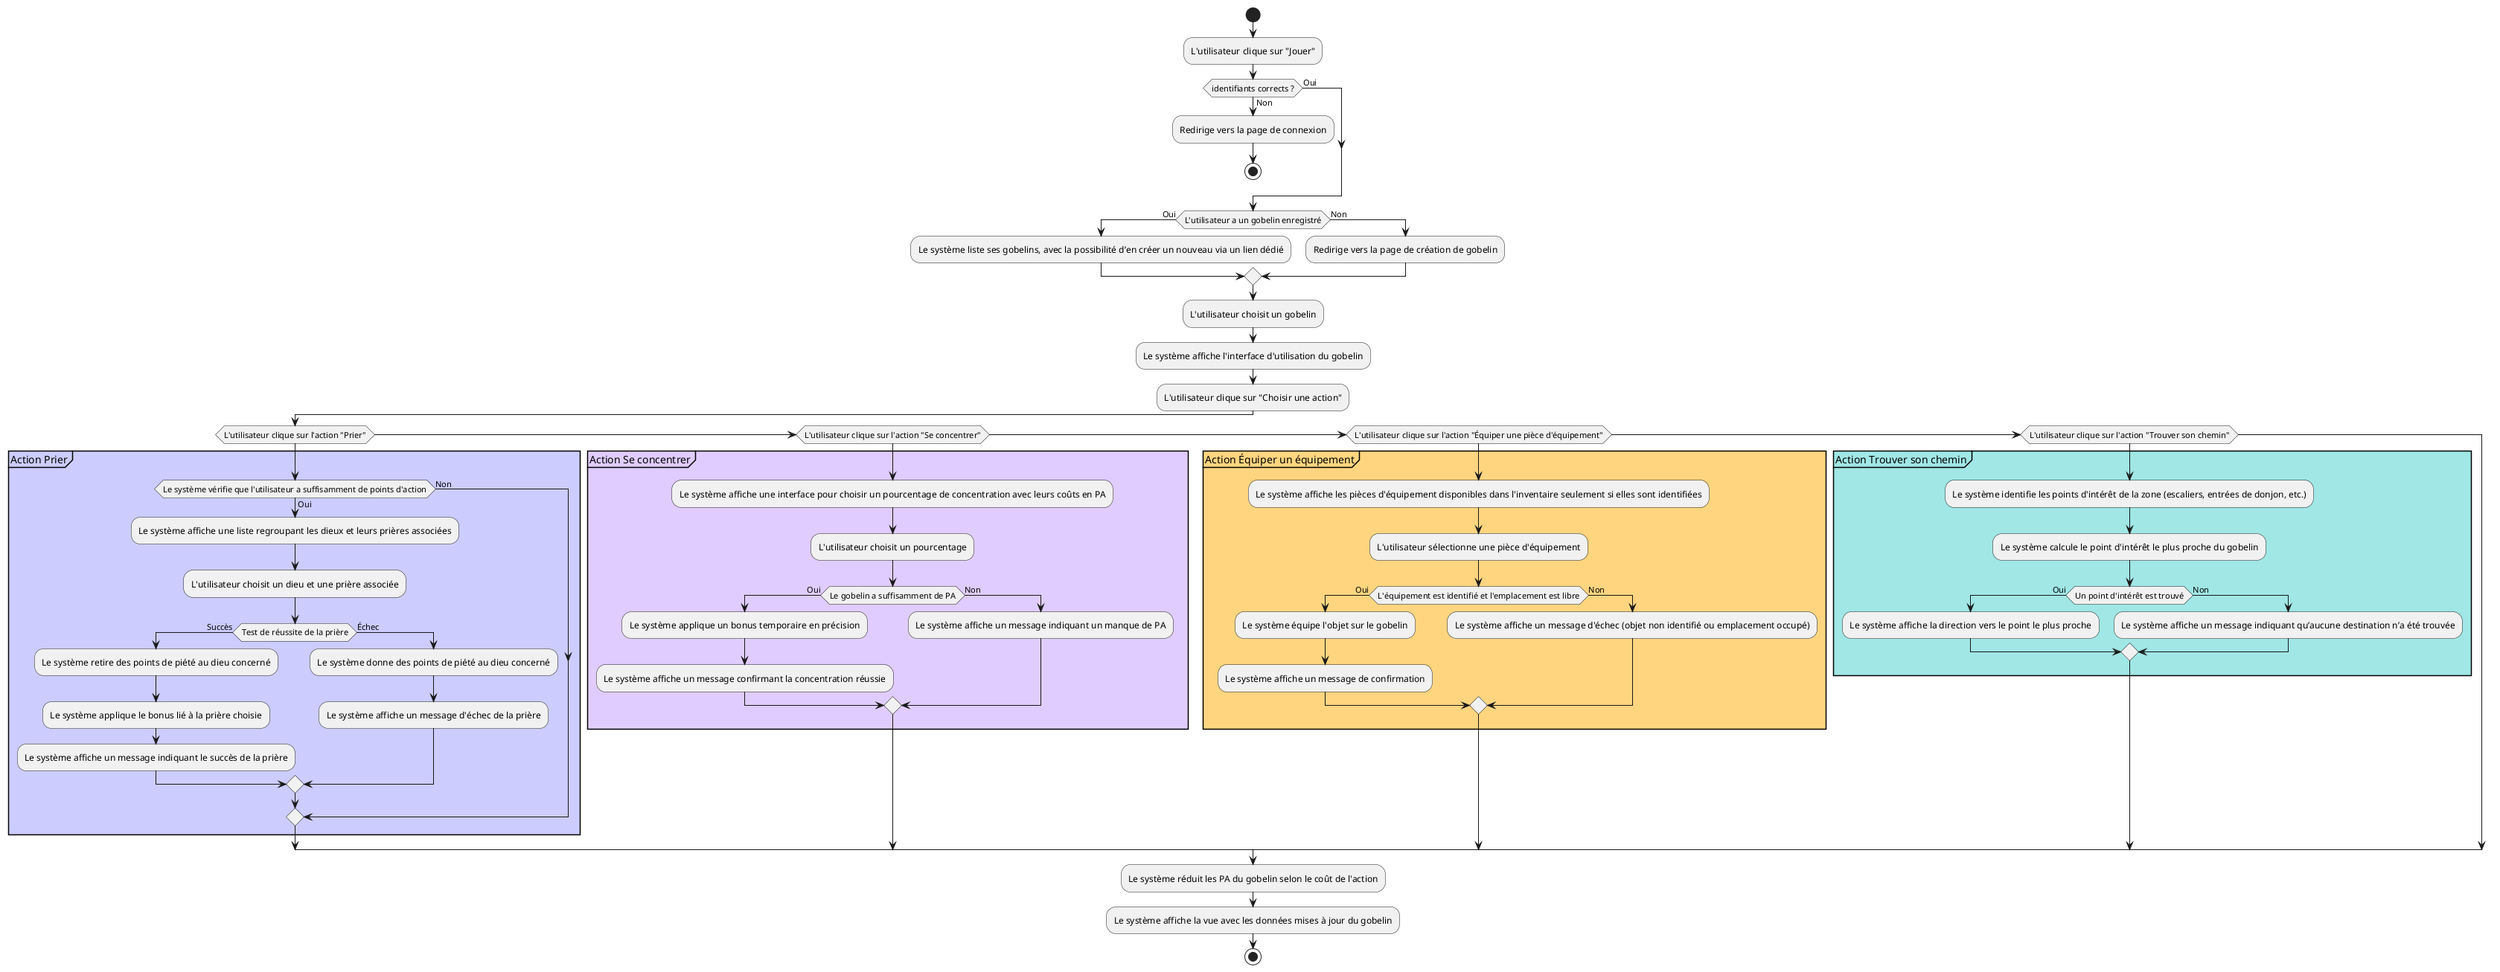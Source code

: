@startuml action_gobelin2

start

:L'utilisateur clique sur "Jouer";

if (identifiants corrects ?) then (Oui)

else (Non)
    :Redirige vers la page de connexion;
    stop
endif

if (L'utilisateur a un gobelin enregistré) then (Oui)
    :Le système liste ses gobelins, avec la possibilité d’en créer un nouveau via un lien dédié;

else (Non)
    :Redirige vers la page de création de gobelin;
endif

:L'utilisateur choisit un gobelin;

:Le système affiche l'interface d'utilisation du gobelin;

:L'utilisateur clique sur "Choisir une action";

    
if (L'utilisateur clique sur l'action "Prier")
    partition #CCCCFF "Action Prier" {
    if (Le système vérifie que l'utilisateur a suffisamment de points d'action) then (Oui)
        :Le système affiche une liste regroupant les dieux et leurs prières associées;
        :L'utilisateur choisit un dieu et une prière associée;

        if (Test de réussite de la prière) then (Succès)
            :Le système retire des points de piété au dieu concerné;
            :Le système applique le bonus lié à la prière choisie;
            :Le système affiche un message indiquant le succès de la prière;
        else (Échec)
            :Le système donne des points de piété au dieu concerné;
            :Le système affiche un message d'échec de la prière;
        endif
    else (Non)
    endif
    }
    
elseif (L'utilisateur clique sur l'action "Se concentrer")
    partition #E0CCFF "Action Se concentrer" {
        :Le système affiche une interface pour choisir un pourcentage de concentration avec leurs coûts en PA;
        :L'utilisateur choisit un pourcentage;

        if (Le gobelin a suffisamment de PA) then (Oui)
            :Le système applique un bonus temporaire en précision;
            :Le système affiche un message confirmant la concentration réussie;
        else (Non)
            :Le système affiche un message indiquant un manque de PA;
        endif
    }
    
elseif (L'utilisateur clique sur l'action "Équiper une pièce d'équipement")
    partition #FFD580 "Action Équiper un équipement" {
        :Le système affiche les pièces d'équipement disponibles dans l'inventaire seulement si elles sont identifiées;
        :L'utilisateur sélectionne une pièce d'équipement;

        if (L'équipement est identifié et l'emplacement est libre) then (Oui)
            :Le système équipe l'objet sur le gobelin;
            :Le système affiche un message de confirmation;
        else (Non)
            :Le système affiche un message d'échec (objet non identifié ou emplacement occupé);
        endif
    }
    
elseif (L'utilisateur clique sur l'action "Trouver son chemin")
    partition #A0E7E5 "Action Trouver son chemin" {
        :Le système identifie les points d'intérêt de la zone (escaliers, entrées de donjon, etc.);
        :Le système calcule le point d'intérêt le plus proche du gobelin;

        if (Un point d'intérêt est trouvé) then (Oui)
            :Le système affiche la direction vers le point le plus proche;
        else (Non)
            :Le système affiche un message indiquant qu’aucune destination n’a été trouvée;
        endif
    }
endif

:Le système réduit les PA du gobelin selon le coût de l'action;
:Le système affiche la vue avec les données mises à jour du gobelin;
stop

@enduml